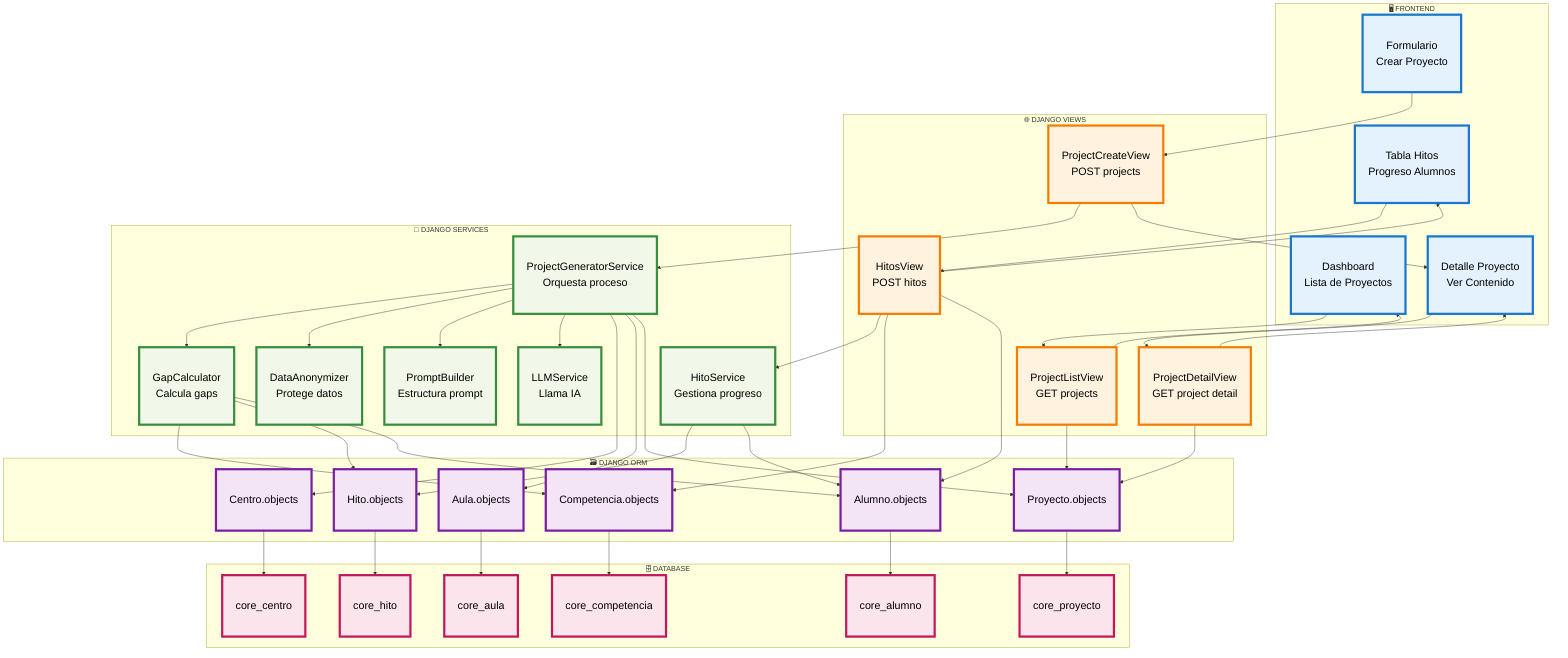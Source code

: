 graph TB
    %% ===== FRONTEND/TEMPLATES =====
    subgraph FRONTEND["🖥️ FRONTEND"]
        DASHBOARD[Dashboard<br/>Lista de Proyectos]
        PROJECT_FORM[Formulario<br/>Crear Proyecto]
        PROJECT_DETAIL[Detalle Proyecto<br/>Ver Contenido]
        HITOS_TABLE[Tabla Hitos<br/>Progreso Alumnos]
    end

    %% ===== DJANGO VIEWS =====
    subgraph VIEWS["🌐 DJANGO VIEWS"]
        PROJECT_LIST_VIEW[ProjectListView<br/>GET projects]
        PROJECT_CREATE_VIEW[ProjectCreateView<br/>POST projects]
        PROJECT_DETAIL_VIEW[ProjectDetailView<br/>GET project detail]
        HITOS_VIEW[HitosView<br/>POST hitos]
    end

    %% ===== DJANGO SERVICES =====
    subgraph SERVICES["🔧 DJANGO SERVICES"]
        PROJECT_GENERATOR_SERVICE[ProjectGeneratorService<br/>Orquesta proceso]
        GAP_CALCULATOR[GapCalculator<br/>Calcula gaps]
        DATA_ANONYMIZER[DataAnonymizer<br/>Protege datos]
        PROMPT_BUILDER[PromptBuilder<br/>Estructura prompt]
        LLM_SERVICE[LLMService<br/>Llama IA]
        HITO_SERVICE[HitoService<br/>Gestiona progreso]
    end

    %% ===== DJANGO ORM =====
    subgraph ORM["🗃️ DJANGO ORM"]
        CENTRO_MODEL[Centro.objects]
        AULA_MODEL[Aula.objects]
        ALUMNO_MODEL[Alumno.objects]
        COMPETENCIA_MODEL[Competencia.objects]
        PROYECTO_MODEL[Proyecto.objects]
        HITO_MODEL[Hito.objects]
    end

    %% ===== BASE DE DATOS =====
    subgraph DB["🗄️ DATABASE"]
        CENTRO_TABLE[core_centro]
        AULA_TABLE[core_aula]
        ALUMNO_TABLE[core_alumno]
        COMPETENCIA_TABLE[core_competencia]
        PROYECTO_TABLE[core_proyecto]
        HITO_TABLE[core_hito]
    end

    %% ===== FLUJOS PRINCIPALES =====
    
    %% Frontend to Views
    DASHBOARD --> PROJECT_LIST_VIEW
    PROJECT_FORM --> PROJECT_CREATE_VIEW
    PROJECT_DETAIL --> PROJECT_DETAIL_VIEW
    HITOS_TABLE --> HITOS_VIEW

    %% Views to Services
    PROJECT_CREATE_VIEW --> PROJECT_GENERATOR_SERVICE
    HITOS_VIEW --> HITO_SERVICE

    %% Service Orchestration
    PROJECT_GENERATOR_SERVICE --> GAP_CALCULATOR
    PROJECT_GENERATOR_SERVICE --> DATA_ANONYMIZER
    PROJECT_GENERATOR_SERVICE --> PROMPT_BUILDER
    PROJECT_GENERATOR_SERVICE --> LLM_SERVICE

    %% Services to ORM
    GAP_CALCULATOR --> COMPETENCIA_MODEL
    GAP_CALCULATOR --> HITO_MODEL
    GAP_CALCULATOR --> ALUMNO_MODEL
    PROJECT_GENERATOR_SERVICE --> CENTRO_MODEL
    PROJECT_GENERATOR_SERVICE --> AULA_MODEL
    PROJECT_GENERATOR_SERVICE --> PROYECTO_MODEL
    HITO_SERVICE --> HITO_MODEL
    HITO_SERVICE --> ALUMNO_MODEL

    %% Views to ORM
    PROJECT_LIST_VIEW --> PROYECTO_MODEL
    PROJECT_DETAIL_VIEW --> PROYECTO_MODEL
    HITOS_VIEW --> COMPETENCIA_MODEL
    HITOS_VIEW --> ALUMNO_MODEL

    %% ORM to Database
    CENTRO_MODEL --> CENTRO_TABLE
    AULA_MODEL --> AULA_TABLE
    ALUMNO_MODEL --> ALUMNO_TABLE
    COMPETENCIA_MODEL --> COMPETENCIA_TABLE
    PROYECTO_MODEL --> PROYECTO_TABLE
    HITO_MODEL --> HITO_TABLE

    %% Response Flow
    PROJECT_LIST_VIEW --> DASHBOARD
    PROJECT_CREATE_VIEW --> PROJECT_DETAIL
    PROJECT_DETAIL_VIEW --> PROJECT_DETAIL
    HITOS_VIEW --> HITOS_TABLE

    %% ===== ESTILOS =====
    classDef frontend fill:#e3f2fd,stroke:#1976d2,stroke-width:5px,color:#000000,font-size:24px,padding:35px
    classDef views fill:#fff3e0,stroke:#f57c00,stroke-width:5px,color:#000000,font-size:24px,padding:35px
    classDef services fill:#f1f8e9,stroke:#388e3c,stroke-width:5px,color:#000000,font-size:24px,padding:35px
    classDef orm fill:#f3e5f5,stroke:#7b1fa2,stroke-width:5px,color:#000000,font-size:24px,padding:35px
    classDef database fill:#fce4ec,stroke:#c2185b,stroke-width:5px,color:#000000,font-size:24px,padding:35px

    class DASHBOARD,PROJECT_FORM,PROJECT_DETAIL,HITOS_TABLE frontend
    class PROJECT_LIST_VIEW,PROJECT_CREATE_VIEW,PROJECT_DETAIL_VIEW,HITOS_VIEW views
    class PROJECT_GENERATOR_SERVICE,GAP_CALCULATOR,DATA_ANONYMIZER,PROMPT_BUILDER,LLM_SERVICE,HITO_SERVICE services
    class CENTRO_MODEL,AULA_MODEL,ALUMNO_MODEL,COMPETENCIA_MODEL,PROYECTO_MODEL,HITO_MODEL orm
    class CENTRO_TABLE,AULA_TABLE,ALUMNO_TABLE,COMPETENCIA_TABLE,PROYECTO_TABLE,HITO_TABLE database